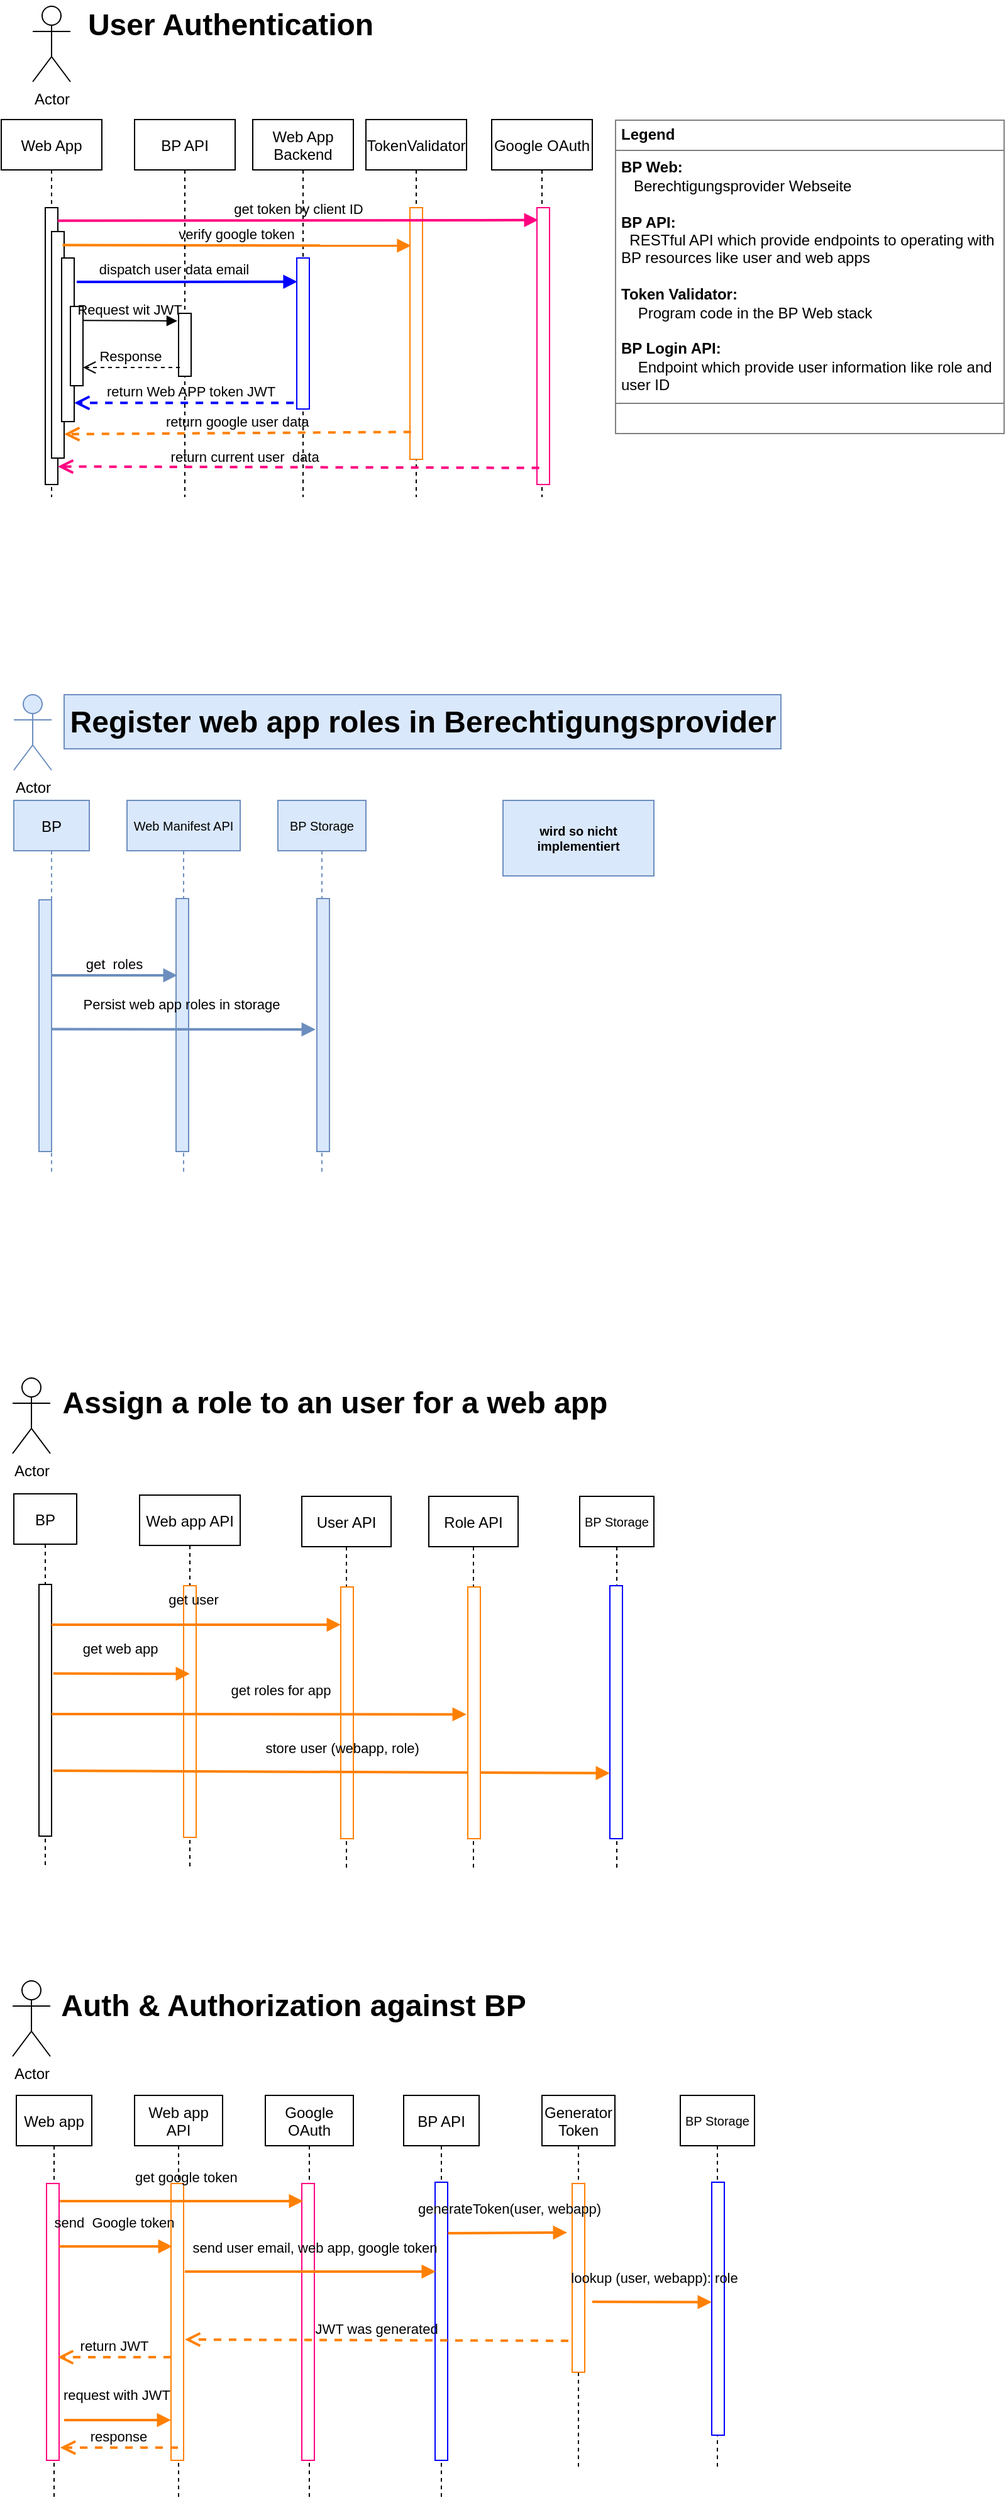 <mxfile version="20.8.15" type="github">
  <diagram id="kgpKYQtTHZ0yAKxKKP6v" name="Page-1">
    <mxGraphModel dx="845" dy="463" grid="1" gridSize="10" guides="1" tooltips="1" connect="1" arrows="1" fold="1" page="1" pageScale="1" pageWidth="850" pageHeight="1100" math="0" shadow="0">
      <root>
        <mxCell id="0" />
        <mxCell id="1" parent="0" />
        <mxCell id="bUyerrPxswksTXFSrLV1-1" value="Web App&#xa;Backend" style="shape=umlLifeline;perimeter=lifelinePerimeter;container=1;collapsible=0;recursiveResize=0;rounded=0;shadow=0;strokeWidth=1;labelBackgroundColor=none;" parent="1" vertex="1">
          <mxGeometry x="230" y="120" width="80" height="300" as="geometry" />
        </mxCell>
        <mxCell id="bUyerrPxswksTXFSrLV1-2" value="" style="points=[];perimeter=orthogonalPerimeter;rounded=0;shadow=0;strokeWidth=1;labelBackgroundColor=none;strokeColor=#0000FF;" parent="bUyerrPxswksTXFSrLV1-1" vertex="1">
          <mxGeometry x="35" y="110" width="10" height="120" as="geometry" />
        </mxCell>
        <mxCell id="bUyerrPxswksTXFSrLV1-5" value="Web App" style="shape=umlLifeline;perimeter=lifelinePerimeter;container=1;collapsible=0;recursiveResize=0;rounded=0;shadow=0;strokeWidth=1;labelBackgroundColor=none;" parent="1" vertex="1">
          <mxGeometry x="30" y="120" width="80" height="300" as="geometry" />
        </mxCell>
        <mxCell id="bUyerrPxswksTXFSrLV1-6" value="" style="points=[];perimeter=orthogonalPerimeter;rounded=0;shadow=0;strokeWidth=1;labelBackgroundColor=none;" parent="bUyerrPxswksTXFSrLV1-5" vertex="1">
          <mxGeometry x="35" y="70" width="10" height="220" as="geometry" />
        </mxCell>
        <mxCell id="bUyerrPxswksTXFSrLV1-8" value="" style="points=[];perimeter=orthogonalPerimeter;rounded=0;shadow=0;strokeWidth=1;labelBackgroundColor=none;" parent="bUyerrPxswksTXFSrLV1-5" vertex="1">
          <mxGeometry x="40" y="89" width="10" height="180" as="geometry" />
        </mxCell>
        <mxCell id="bUyerrPxswksTXFSrLV1-29" value="" style="points=[];perimeter=orthogonalPerimeter;rounded=0;shadow=0;strokeWidth=1;labelBackgroundColor=none;" parent="bUyerrPxswksTXFSrLV1-5" vertex="1">
          <mxGeometry x="48" y="110" width="10" height="130" as="geometry" />
        </mxCell>
        <mxCell id="bUyerrPxswksTXFSrLV1-43" value="" style="points=[];perimeter=orthogonalPerimeter;rounded=0;shadow=0;strokeWidth=1;labelBackgroundColor=none;" parent="bUyerrPxswksTXFSrLV1-5" vertex="1">
          <mxGeometry x="55" y="148.5" width="10" height="63" as="geometry" />
        </mxCell>
        <mxCell id="bUyerrPxswksTXFSrLV1-9" value="Google OAuth" style="shape=umlLifeline;perimeter=lifelinePerimeter;container=1;collapsible=0;recursiveResize=0;rounded=0;shadow=0;strokeWidth=1;labelBackgroundColor=none;" parent="1" vertex="1">
          <mxGeometry x="420" y="120" width="80" height="300" as="geometry" />
        </mxCell>
        <mxCell id="bUyerrPxswksTXFSrLV1-10" value="" style="points=[];perimeter=orthogonalPerimeter;rounded=0;shadow=0;strokeWidth=1;labelBackgroundColor=none;strokeColor=#FF0080;" parent="bUyerrPxswksTXFSrLV1-9" vertex="1">
          <mxGeometry x="36" y="70" width="10" height="220" as="geometry" />
        </mxCell>
        <mxCell id="bUyerrPxswksTXFSrLV1-15" value="Actor" style="shape=umlActor;verticalLabelPosition=bottom;verticalAlign=top;html=1;outlineConnect=0;labelBackgroundColor=none;rounded=0;" parent="1" vertex="1">
          <mxGeometry x="55" y="30" width="30" height="60" as="geometry" />
        </mxCell>
        <mxCell id="bUyerrPxswksTXFSrLV1-20" value="TokenValidator" style="shape=umlLifeline;perimeter=lifelinePerimeter;container=1;collapsible=0;recursiveResize=0;rounded=0;shadow=0;strokeWidth=1;labelBackgroundColor=none;" parent="1" vertex="1">
          <mxGeometry x="320" y="120" width="80" height="300" as="geometry" />
        </mxCell>
        <mxCell id="bUyerrPxswksTXFSrLV1-22" value="" style="points=[];perimeter=orthogonalPerimeter;rounded=0;shadow=0;strokeWidth=1;labelBackgroundColor=none;strokeColor=#FF8000;" parent="bUyerrPxswksTXFSrLV1-20" vertex="1">
          <mxGeometry x="35" y="70" width="10" height="200" as="geometry" />
        </mxCell>
        <mxCell id="bUyerrPxswksTXFSrLV1-28" value="return google user data" style="verticalAlign=bottom;endArrow=open;dashed=1;endSize=8;shadow=0;strokeWidth=2;labelBackgroundColor=none;fontColor=default;rounded=0;anchorPointDirection=1;snapToPoint=1;strokeColor=#FF8000;exitX=0.09;exitY=0.891;exitDx=0;exitDy=0;exitPerimeter=0;" parent="1" source="bUyerrPxswksTXFSrLV1-22" edge="1">
          <mxGeometry relative="1" as="geometry">
            <mxPoint x="80" y="370" as="targetPoint" />
            <mxPoint x="350" y="370" as="sourcePoint" />
          </mxGeometry>
        </mxCell>
        <mxCell id="bUyerrPxswksTXFSrLV1-30" value="return Web APP token JWT" style="verticalAlign=bottom;endArrow=open;dashed=1;endSize=8;shadow=0;strokeWidth=2;labelBackgroundColor=none;fontColor=default;rounded=0;strokeColor=#0000FF;exitX=-0.243;exitY=0.891;exitDx=0;exitDy=0;exitPerimeter=0;" parent="1" edge="1">
          <mxGeometry x="-0.064" relative="1" as="geometry">
            <mxPoint x="88" y="345.1" as="targetPoint" />
            <mxPoint x="262.57" y="345.1" as="sourcePoint" />
            <mxPoint as="offset" />
          </mxGeometry>
        </mxCell>
        <mxCell id="bUyerrPxswksTXFSrLV1-33" value="verify google token" style="verticalAlign=bottom;endArrow=block;shadow=0;strokeWidth=2;labelBackgroundColor=none;fontColor=default;rounded=0;entryX=0.09;entryY=0.131;entryDx=0;entryDy=0;entryPerimeter=0;exitX=1.076;exitY=0.083;exitDx=0;exitDy=0;exitPerimeter=0;strokeColor=#FF8000;" parent="1" edge="1">
          <mxGeometry relative="1" as="geometry">
            <mxPoint x="78.76" y="219.77" as="sourcePoint" />
            <mxPoint x="355.9" y="220.2" as="targetPoint" />
          </mxGeometry>
        </mxCell>
        <mxCell id="bUyerrPxswksTXFSrLV1-35" value="BP API" style="shape=umlLifeline;perimeter=lifelinePerimeter;container=1;collapsible=0;recursiveResize=0;rounded=0;shadow=0;strokeWidth=1;labelBackgroundColor=none;" parent="1" vertex="1">
          <mxGeometry x="136" y="120" width="80" height="300" as="geometry" />
        </mxCell>
        <mxCell id="bUyerrPxswksTXFSrLV1-37" value="" style="points=[];perimeter=orthogonalPerimeter;rounded=0;shadow=0;strokeWidth=1;labelBackgroundColor=none;" parent="bUyerrPxswksTXFSrLV1-35" vertex="1">
          <mxGeometry x="35" y="154" width="10" height="50" as="geometry" />
        </mxCell>
        <mxCell id="bUyerrPxswksTXFSrLV1-40" value="return current user  data" style="verticalAlign=bottom;endArrow=open;dashed=1;endSize=8;shadow=0;strokeWidth=2;labelBackgroundColor=none;fontColor=default;rounded=0;entryX=1;entryY=0.935;entryDx=0;entryDy=0;entryPerimeter=0;strokeColor=#FF0080;exitX=0.181;exitY=0.94;exitDx=0;exitDy=0;exitPerimeter=0;" parent="1" source="bUyerrPxswksTXFSrLV1-10" target="bUyerrPxswksTXFSrLV1-6" edge="1">
          <mxGeometry x="0.223" y="1" relative="1" as="geometry">
            <mxPoint x="141" y="377" as="targetPoint" />
            <mxPoint x="450" y="396" as="sourcePoint" />
            <mxPoint as="offset" />
          </mxGeometry>
        </mxCell>
        <object label="&lt;div&gt;get token by client ID&lt;/div&gt;" authenticate="" id="bUyerrPxswksTXFSrLV1-13">
          <mxCell style="verticalAlign=bottom;endArrow=block;shadow=0;strokeWidth=2;html=1;exitX=1;exitY=0.047;exitDx=0;exitDy=0;exitPerimeter=0;labelBackgroundColor=none;fontColor=default;rounded=0;entryX=0.1;entryY=0.045;entryDx=0;entryDy=0;entryPerimeter=0;strokeColor=#FF0080;" parent="1" source="bUyerrPxswksTXFSrLV1-6" target="bUyerrPxswksTXFSrLV1-10" edge="1">
            <mxGeometry relative="1" as="geometry">
              <mxPoint x="355" y="200" as="sourcePoint" />
              <mxPoint x="450" y="200" as="targetPoint" />
              <mxPoint as="offset" />
            </mxGeometry>
          </mxCell>
        </object>
        <mxCell id="bUyerrPxswksTXFSrLV1-19" value="dispatch user data email" style="verticalAlign=bottom;endArrow=block;shadow=0;strokeWidth=2;labelBackgroundColor=none;fontColor=default;rounded=0;strokeColor=#0000FF;entryX=0.043;entryY=0.144;entryDx=0;entryDy=0;entryPerimeter=0;" parent="1" edge="1">
          <mxGeometry x="-0.116" y="1" relative="1" as="geometry">
            <mxPoint x="90" y="249" as="sourcePoint" />
            <mxPoint x="265.43" y="248.84" as="targetPoint" />
            <mxPoint as="offset" />
          </mxGeometry>
        </mxCell>
        <mxCell id="bUyerrPxswksTXFSrLV1-46" value="Request wit JWT" style="verticalAlign=bottom;endArrow=block;shadow=0;strokeWidth=1;labelBackgroundColor=none;fontColor=default;rounded=0;exitX=0.981;exitY=0.176;exitDx=0;exitDy=0;exitPerimeter=0;strokeColor=#000000;" parent="1" edge="1" source="bUyerrPxswksTXFSrLV1-43">
          <mxGeometry relative="1" as="geometry">
            <mxPoint x="112" y="280.026" as="sourcePoint" />
            <mxPoint x="170" y="280" as="targetPoint" />
          </mxGeometry>
        </mxCell>
        <mxCell id="bUyerrPxswksTXFSrLV1-48" value="Response" style="verticalAlign=bottom;endArrow=open;dashed=1;endSize=8;exitX=0.1;exitY=0.86;shadow=0;strokeWidth=1;labelBackgroundColor=none;fontColor=default;rounded=0;anchorPointDirection=1;snapToPoint=1;exitDx=0;exitDy=0;exitPerimeter=0;strokeColor=#000000;" parent="1" source="bUyerrPxswksTXFSrLV1-37" edge="1" target="bUyerrPxswksTXFSrLV1-43">
          <mxGeometry x="0.01" relative="1" as="geometry">
            <mxPoint x="110" y="300" as="targetPoint" />
            <mxPoint x="120" y="300" as="sourcePoint" />
            <mxPoint as="offset" />
          </mxGeometry>
        </mxCell>
        <mxCell id="bUyerrPxswksTXFSrLV1-49" value="&lt;div&gt;User Authentication &lt;/div&gt;" style="text;strokeColor=none;fillColor=none;html=1;fontSize=24;fontStyle=1;verticalAlign=middle;align=center;" parent="1" vertex="1">
          <mxGeometry x="187" y="25" width="50" height="40" as="geometry" />
        </mxCell>
        <mxCell id="bUyerrPxswksTXFSrLV1-51" value="&lt;table style=&quot;width:100%;height:100%;border-collapse:collapse;&quot; width=&quot;100%&quot; height=&quot;100%&quot; cellpadding=&quot;4&quot; border=&quot;1&quot;&gt;&lt;tbody&gt;&lt;tr&gt;&lt;th&gt;&lt;b&gt;Legend&lt;/b&gt;&lt;/th&gt;&lt;/tr&gt;&lt;tr&gt;&lt;td&gt;&lt;b&gt;BP Web: &lt;/b&gt;&lt;br&gt;&amp;nbsp;&amp;nbsp; Berechtigungsprovider Webseite&lt;br&gt;&lt;br&gt;&lt;b&gt;BP API: &lt;/b&gt;&lt;br&gt;&amp;nbsp; RESTful API which provide endpoints to operating with BP resources like user and web apps &lt;br&gt;&lt;br&gt;&lt;b&gt;Token Validator:&lt;/b&gt;&lt;br&gt;&amp;nbsp;&amp;nbsp;&amp;nbsp; Program code in the BP Web stack&lt;br&gt;&lt;br&gt;&lt;b&gt;BP Login API: &lt;/b&gt;&lt;br&gt;&amp;nbsp;&amp;nbsp;&amp;nbsp; Endpoint which provide user information like role and&amp;nbsp; user ID &lt;br&gt;&lt;/td&gt;&lt;/tr&gt;&lt;tr&gt;&lt;td&gt;&lt;br&gt;&lt;/td&gt;&lt;/tr&gt;&lt;/tbody&gt;&lt;/table&gt;" style="text;html=1;whiteSpace=wrap;strokeColor=none;fillColor=none;overflow=fill;align=left;" parent="1" vertex="1">
          <mxGeometry x="518" y="120" width="310" height="250" as="geometry" />
        </mxCell>
        <mxCell id="7qIYYIkFtQ4Tq7SQcxO7-3" value="BP" style="shape=umlLifeline;perimeter=lifelinePerimeter;container=1;collapsible=0;recursiveResize=0;rounded=0;shadow=0;strokeWidth=1;labelBackgroundColor=none;fillColor=#dae8fc;strokeColor=#6c8ebf;" vertex="1" parent="1">
          <mxGeometry x="40" y="661" width="60" height="296" as="geometry" />
        </mxCell>
        <mxCell id="7qIYYIkFtQ4Tq7SQcxO7-4" value="" style="points=[];perimeter=orthogonalPerimeter;rounded=0;shadow=0;strokeWidth=1;labelBackgroundColor=none;fillColor=#dae8fc;strokeColor=#6c8ebf;" vertex="1" parent="7qIYYIkFtQ4Tq7SQcxO7-3">
          <mxGeometry x="20" y="79" width="10" height="200" as="geometry" />
        </mxCell>
        <mxCell id="7qIYYIkFtQ4Tq7SQcxO7-9" value="Actor" style="shape=umlActor;verticalLabelPosition=bottom;verticalAlign=top;html=1;outlineConnect=0;labelBackgroundColor=none;rounded=0;fillColor=#dae8fc;strokeColor=#6c8ebf;" vertex="1" parent="1">
          <mxGeometry x="40" y="577" width="30" height="60" as="geometry" />
        </mxCell>
        <mxCell id="7qIYYIkFtQ4Tq7SQcxO7-23" value="Register web app roles in Berechtigungsprovider" style="text;strokeColor=#6c8ebf;fillColor=#dae8fc;html=1;fontSize=24;fontStyle=1;verticalAlign=middle;align=center;" vertex="1" parent="1">
          <mxGeometry x="80" y="577" width="570" height="43" as="geometry" />
        </mxCell>
        <mxCell id="7qIYYIkFtQ4Tq7SQcxO7-29" value="Web Manifest API" style="shape=umlLifeline;perimeter=lifelinePerimeter;container=1;collapsible=0;recursiveResize=0;rounded=0;shadow=0;strokeWidth=1;labelBackgroundColor=none;fontSize=10;spacing=1;verticalAlign=middle;fillColor=#dae8fc;strokeColor=#6c8ebf;" vertex="1" parent="1">
          <mxGeometry x="130" y="661" width="90" height="297" as="geometry" />
        </mxCell>
        <mxCell id="7qIYYIkFtQ4Tq7SQcxO7-30" value="" style="points=[];perimeter=orthogonalPerimeter;rounded=0;shadow=0;strokeWidth=1;labelBackgroundColor=none;strokeColor=#6c8ebf;fillColor=#dae8fc;" vertex="1" parent="7qIYYIkFtQ4Tq7SQcxO7-29">
          <mxGeometry x="39" y="78" width="10" height="201" as="geometry" />
        </mxCell>
        <mxCell id="7qIYYIkFtQ4Tq7SQcxO7-32" value="get  roles" style="verticalAlign=bottom;endArrow=block;shadow=0;strokeWidth=2;labelBackgroundColor=none;fontColor=default;rounded=0;strokeColor=#6c8ebf;fillColor=#dae8fc;" edge="1" parent="1">
          <mxGeometry relative="1" as="geometry">
            <mxPoint x="70" y="800" as="sourcePoint" />
            <mxPoint x="170" y="800" as="targetPoint" />
          </mxGeometry>
        </mxCell>
        <mxCell id="7qIYYIkFtQ4Tq7SQcxO7-33" value="BP Storage" style="shape=umlLifeline;perimeter=lifelinePerimeter;container=1;collapsible=0;recursiveResize=0;rounded=0;shadow=0;strokeWidth=1;labelBackgroundColor=none;fontSize=10;spacing=1;verticalAlign=middle;fillColor=#dae8fc;strokeColor=#6c8ebf;" vertex="1" parent="1">
          <mxGeometry x="250" y="661" width="70" height="296" as="geometry" />
        </mxCell>
        <mxCell id="7qIYYIkFtQ4Tq7SQcxO7-34" value="" style="points=[];perimeter=orthogonalPerimeter;rounded=0;shadow=0;strokeWidth=1;labelBackgroundColor=none;strokeColor=#6c8ebf;fillColor=#dae8fc;" vertex="1" parent="7qIYYIkFtQ4Tq7SQcxO7-33">
          <mxGeometry x="31" y="78" width="10" height="201" as="geometry" />
        </mxCell>
        <mxCell id="7qIYYIkFtQ4Tq7SQcxO7-35" value="Persist web app roles in storage" style="verticalAlign=bottom;endArrow=block;shadow=0;strokeWidth=2;labelBackgroundColor=none;fontColor=default;rounded=0;strokeColor=#6c8ebf;exitX=1;exitY=0.514;exitDx=0;exitDy=0;exitPerimeter=0;fillColor=#dae8fc;" edge="1" parent="1" source="7qIYYIkFtQ4Tq7SQcxO7-4">
          <mxGeometry x="-0.016" y="11" relative="1" as="geometry">
            <mxPoint x="80" y="842" as="sourcePoint" />
            <mxPoint x="280" y="843" as="targetPoint" />
            <mxPoint as="offset" />
          </mxGeometry>
        </mxCell>
        <mxCell id="7qIYYIkFtQ4Tq7SQcxO7-40" value="BP" style="shape=umlLifeline;perimeter=lifelinePerimeter;container=1;collapsible=0;recursiveResize=0;rounded=0;shadow=0;strokeWidth=1;labelBackgroundColor=none;" vertex="1" parent="1">
          <mxGeometry x="40" y="1212" width="50" height="297" as="geometry" />
        </mxCell>
        <mxCell id="7qIYYIkFtQ4Tq7SQcxO7-41" value="" style="points=[];perimeter=orthogonalPerimeter;rounded=0;shadow=0;strokeWidth=1;labelBackgroundColor=none;" vertex="1" parent="7qIYYIkFtQ4Tq7SQcxO7-40">
          <mxGeometry x="20" y="72" width="10" height="200" as="geometry" />
        </mxCell>
        <mxCell id="7qIYYIkFtQ4Tq7SQcxO7-42" value="Actor" style="shape=umlActor;verticalLabelPosition=bottom;verticalAlign=top;html=1;outlineConnect=0;labelBackgroundColor=none;rounded=0;" vertex="1" parent="1">
          <mxGeometry x="39" y="1120" width="30" height="60" as="geometry" />
        </mxCell>
        <mxCell id="7qIYYIkFtQ4Tq7SQcxO7-43" value="Web app API" style="shape=umlLifeline;perimeter=lifelinePerimeter;container=1;collapsible=0;recursiveResize=0;rounded=0;shadow=0;strokeWidth=1;labelBackgroundColor=none;" vertex="1" parent="1">
          <mxGeometry x="140" y="1213" width="80" height="295" as="geometry" />
        </mxCell>
        <mxCell id="7qIYYIkFtQ4Tq7SQcxO7-44" value="" style="points=[];perimeter=orthogonalPerimeter;rounded=0;shadow=0;strokeWidth=1;labelBackgroundColor=none;strokeColor=#FF8000;" vertex="1" parent="7qIYYIkFtQ4Tq7SQcxO7-43">
          <mxGeometry x="35" y="72" width="10" height="200" as="geometry" />
        </mxCell>
        <mxCell id="7qIYYIkFtQ4Tq7SQcxO7-52" value="User API" style="shape=umlLifeline;perimeter=lifelinePerimeter;container=1;collapsible=0;recursiveResize=0;rounded=0;shadow=0;strokeWidth=1;labelBackgroundColor=none;" vertex="1" parent="1">
          <mxGeometry x="269" y="1214" width="71" height="295" as="geometry" />
        </mxCell>
        <mxCell id="7qIYYIkFtQ4Tq7SQcxO7-53" value="" style="points=[];perimeter=orthogonalPerimeter;rounded=0;shadow=0;strokeWidth=1;labelBackgroundColor=none;strokeColor=#FF8000;" vertex="1" parent="7qIYYIkFtQ4Tq7SQcxO7-52">
          <mxGeometry x="31" y="72" width="10" height="200" as="geometry" />
        </mxCell>
        <mxCell id="7qIYYIkFtQ4Tq7SQcxO7-55" value="get user" style="verticalAlign=bottom;endArrow=block;shadow=0;strokeWidth=2;labelBackgroundColor=none;fontColor=default;rounded=0;strokeColor=#FF8000;" edge="1" parent="1">
          <mxGeometry x="-0.016" y="11" relative="1" as="geometry">
            <mxPoint x="70" y="1316" as="sourcePoint" />
            <mxPoint x="300" y="1316" as="targetPoint" />
            <mxPoint as="offset" />
          </mxGeometry>
        </mxCell>
        <mxCell id="7qIYYIkFtQ4Tq7SQcxO7-56" value="get web app" style="verticalAlign=bottom;endArrow=block;shadow=0;strokeWidth=2;labelBackgroundColor=none;fontColor=default;rounded=0;strokeColor=#FF8000;exitX=1.129;exitY=0.354;exitDx=0;exitDy=0;exitPerimeter=0;" edge="1" parent="1" source="7qIYYIkFtQ4Tq7SQcxO7-41">
          <mxGeometry x="-0.016" y="11" relative="1" as="geometry">
            <mxPoint x="80" y="1356" as="sourcePoint" />
            <mxPoint x="180" y="1355" as="targetPoint" />
            <mxPoint as="offset" />
          </mxGeometry>
        </mxCell>
        <mxCell id="7qIYYIkFtQ4Tq7SQcxO7-57" value="BP Storage" style="shape=umlLifeline;perimeter=lifelinePerimeter;container=1;collapsible=0;recursiveResize=0;rounded=0;shadow=0;strokeWidth=1;labelBackgroundColor=none;fontSize=10;spacing=1;verticalAlign=middle;" vertex="1" parent="1">
          <mxGeometry x="490" y="1214" width="59" height="296" as="geometry" />
        </mxCell>
        <mxCell id="7qIYYIkFtQ4Tq7SQcxO7-58" value="" style="points=[];perimeter=orthogonalPerimeter;rounded=0;shadow=0;strokeWidth=1;labelBackgroundColor=none;strokeColor=#0000FF;" vertex="1" parent="7qIYYIkFtQ4Tq7SQcxO7-57">
          <mxGeometry x="24" y="71" width="10" height="201" as="geometry" />
        </mxCell>
        <mxCell id="7qIYYIkFtQ4Tq7SQcxO7-60" value="store user (webapp, role)" style="verticalAlign=bottom;endArrow=block;shadow=0;strokeWidth=2;labelBackgroundColor=none;fontColor=default;rounded=0;strokeColor=#FF8000;exitX=1.129;exitY=0.76;exitDx=0;exitDy=0;exitPerimeter=0;entryX=0;entryY=0.761;entryDx=0;entryDy=0;entryPerimeter=0;" edge="1" parent="1">
          <mxGeometry x="0.038" y="10" relative="1" as="geometry">
            <mxPoint x="71.29" y="1432" as="sourcePoint" />
            <mxPoint x="514" y="1433.961" as="targetPoint" />
            <mxPoint as="offset" />
          </mxGeometry>
        </mxCell>
        <mxCell id="7qIYYIkFtQ4Tq7SQcxO7-61" value="Assign a role to an user for a web app" style="text;strokeColor=none;fillColor=none;html=1;fontSize=24;fontStyle=1;verticalAlign=middle;align=center;" vertex="1" parent="1">
          <mxGeometry x="145" y="1120" width="300" height="40" as="geometry" />
        </mxCell>
        <mxCell id="7qIYYIkFtQ4Tq7SQcxO7-62" value="BP API" style="shape=umlLifeline;perimeter=lifelinePerimeter;container=1;collapsible=0;recursiveResize=0;rounded=0;shadow=0;strokeWidth=1;labelBackgroundColor=none;" vertex="1" parent="1">
          <mxGeometry x="350" y="1690" width="60" height="320" as="geometry" />
        </mxCell>
        <mxCell id="7qIYYIkFtQ4Tq7SQcxO7-83" value="" style="points=[];perimeter=orthogonalPerimeter;rounded=0;shadow=0;strokeWidth=1;labelBackgroundColor=none;strokeColor=#0000FF;" vertex="1" parent="7qIYYIkFtQ4Tq7SQcxO7-62">
          <mxGeometry x="25" y="69" width="10" height="221" as="geometry" />
        </mxCell>
        <mxCell id="7qIYYIkFtQ4Tq7SQcxO7-65" value="Web app&#xa;API" style="shape=umlLifeline;perimeter=lifelinePerimeter;container=1;collapsible=0;recursiveResize=0;rounded=0;shadow=0;strokeWidth=1;labelBackgroundColor=none;" vertex="1" parent="1">
          <mxGeometry x="136" y="1690" width="70" height="320" as="geometry" />
        </mxCell>
        <mxCell id="7qIYYIkFtQ4Tq7SQcxO7-66" value="" style="points=[];perimeter=orthogonalPerimeter;rounded=0;shadow=0;strokeWidth=1;labelBackgroundColor=none;strokeColor=#FF8000;" vertex="1" parent="7qIYYIkFtQ4Tq7SQcxO7-65">
          <mxGeometry x="29" y="70" width="10" height="220" as="geometry" />
        </mxCell>
        <mxCell id="7qIYYIkFtQ4Tq7SQcxO7-67" value="Generator&#xa;Token" style="shape=umlLifeline;perimeter=lifelinePerimeter;container=1;collapsible=0;recursiveResize=0;rounded=0;shadow=0;strokeWidth=1;labelBackgroundColor=none;" vertex="1" parent="1">
          <mxGeometry x="460" y="1690" width="58" height="297" as="geometry" />
        </mxCell>
        <mxCell id="7qIYYIkFtQ4Tq7SQcxO7-68" value="" style="points=[];perimeter=orthogonalPerimeter;rounded=0;shadow=0;strokeWidth=1;labelBackgroundColor=none;strokeColor=#FF8000;" vertex="1" parent="7qIYYIkFtQ4Tq7SQcxO7-67">
          <mxGeometry x="24" y="70" width="10" height="150" as="geometry" />
        </mxCell>
        <mxCell id="7qIYYIkFtQ4Tq7SQcxO7-75" value="Auth &amp;amp; Authorization against BP" style="text;strokeColor=none;fillColor=none;html=1;fontSize=24;fontStyle=1;verticalAlign=middle;align=center;" vertex="1" parent="1">
          <mxGeometry x="112" y="1599" width="300" height="40" as="geometry" />
        </mxCell>
        <mxCell id="7qIYYIkFtQ4Tq7SQcxO7-76" value="Google&#xa;OAuth" style="shape=umlLifeline;perimeter=lifelinePerimeter;container=1;collapsible=0;recursiveResize=0;rounded=0;shadow=0;strokeWidth=1;labelBackgroundColor=none;" vertex="1" parent="1">
          <mxGeometry x="240" y="1690" width="70" height="320" as="geometry" />
        </mxCell>
        <mxCell id="7qIYYIkFtQ4Tq7SQcxO7-77" value="" style="points=[];perimeter=orthogonalPerimeter;rounded=0;shadow=0;strokeWidth=1;labelBackgroundColor=none;strokeColor=#FF0080;" vertex="1" parent="7qIYYIkFtQ4Tq7SQcxO7-76">
          <mxGeometry x="29" y="70" width="10" height="220" as="geometry" />
        </mxCell>
        <mxCell id="7qIYYIkFtQ4Tq7SQcxO7-78" value="Web app" style="shape=umlLifeline;perimeter=lifelinePerimeter;container=1;collapsible=0;recursiveResize=0;rounded=0;shadow=0;strokeWidth=1;labelBackgroundColor=none;" vertex="1" parent="1">
          <mxGeometry x="42" y="1690" width="60" height="320" as="geometry" />
        </mxCell>
        <mxCell id="7qIYYIkFtQ4Tq7SQcxO7-79" value="" style="points=[];perimeter=orthogonalPerimeter;rounded=0;shadow=0;strokeWidth=1;labelBackgroundColor=none;strokeColor=#FF0080;" vertex="1" parent="7qIYYIkFtQ4Tq7SQcxO7-78">
          <mxGeometry x="24" y="70" width="10" height="220" as="geometry" />
        </mxCell>
        <mxCell id="7qIYYIkFtQ4Tq7SQcxO7-80" value="get google token" style="verticalAlign=bottom;endArrow=block;shadow=0;strokeWidth=2;labelBackgroundColor=none;fontColor=default;rounded=0;strokeColor=#FF8000;" edge="1" parent="1">
          <mxGeometry x="0.038" y="10" relative="1" as="geometry">
            <mxPoint x="76.667" y="1774.0" as="sourcePoint" />
            <mxPoint x="270" y="1774" as="targetPoint" />
            <mxPoint as="offset" />
          </mxGeometry>
        </mxCell>
        <mxCell id="7qIYYIkFtQ4Tq7SQcxO7-81" value="send  Google token" style="verticalAlign=bottom;endArrow=block;shadow=0;strokeWidth=2;labelBackgroundColor=none;fontColor=default;rounded=0;strokeColor=#FF8000;" edge="1" parent="1">
          <mxGeometry x="-0.022" y="10" relative="1" as="geometry">
            <mxPoint x="76" y="1810" as="sourcePoint" />
            <mxPoint x="166" y="1810" as="targetPoint" />
            <mxPoint as="offset" />
          </mxGeometry>
        </mxCell>
        <mxCell id="7qIYYIkFtQ4Tq7SQcxO7-84" value="generateToken(user, webapp)" style="verticalAlign=bottom;endArrow=block;shadow=0;strokeWidth=2;labelBackgroundColor=none;fontColor=default;rounded=0;strokeColor=#FF8000;exitX=1.029;exitY=0.183;exitDx=0;exitDy=0;exitPerimeter=0;" edge="1" parent="1" source="7qIYYIkFtQ4Tq7SQcxO7-83">
          <mxGeometry x="0.038" y="10" relative="1" as="geometry">
            <mxPoint x="352" y="1800" as="sourcePoint" />
            <mxPoint x="480" y="1799" as="targetPoint" />
            <mxPoint as="offset" />
          </mxGeometry>
        </mxCell>
        <mxCell id="7qIYYIkFtQ4Tq7SQcxO7-85" value="JWT was generated" style="verticalAlign=bottom;endArrow=open;dashed=1;endSize=8;shadow=0;strokeWidth=2;labelBackgroundColor=none;fontColor=default;rounded=0;anchorPointDirection=1;snapToPoint=1;strokeColor=#FF8000;" edge="1" parent="1">
          <mxGeometry relative="1" as="geometry">
            <mxPoint x="176" y="1884" as="targetPoint" />
            <mxPoint x="481" y="1885" as="sourcePoint" />
          </mxGeometry>
        </mxCell>
        <mxCell id="7qIYYIkFtQ4Tq7SQcxO7-86" value="request with JWT" style="verticalAlign=bottom;endArrow=block;shadow=0;strokeWidth=2;labelBackgroundColor=none;fontColor=default;rounded=0;strokeColor=#FF8000;" edge="1" parent="1">
          <mxGeometry x="-0.016" y="11" relative="1" as="geometry">
            <mxPoint x="80" y="1948" as="sourcePoint" />
            <mxPoint x="165" y="1948" as="targetPoint" />
            <mxPoint as="offset" />
          </mxGeometry>
        </mxCell>
        <mxCell id="7qIYYIkFtQ4Tq7SQcxO7-87" value="response" style="verticalAlign=bottom;endArrow=open;dashed=1;endSize=8;shadow=0;strokeWidth=2;labelBackgroundColor=none;fontColor=default;rounded=0;anchorPointDirection=1;snapToPoint=1;strokeColor=#FF8000;entryX=1.084;entryY=0.954;entryDx=0;entryDy=0;entryPerimeter=0;" edge="1" parent="1" source="7qIYYIkFtQ4Tq7SQcxO7-65" target="7qIYYIkFtQ4Tq7SQcxO7-79">
          <mxGeometry relative="1" as="geometry">
            <mxPoint x="82" y="1970" as="targetPoint" />
            <mxPoint x="152" y="1970" as="sourcePoint" />
          </mxGeometry>
        </mxCell>
        <mxCell id="7qIYYIkFtQ4Tq7SQcxO7-88" value="BP Storage" style="shape=umlLifeline;perimeter=lifelinePerimeter;container=1;collapsible=0;recursiveResize=0;rounded=0;shadow=0;strokeWidth=1;labelBackgroundColor=none;fontSize=10;spacing=1;verticalAlign=middle;" vertex="1" parent="1">
          <mxGeometry x="570" y="1690" width="59" height="298" as="geometry" />
        </mxCell>
        <mxCell id="7qIYYIkFtQ4Tq7SQcxO7-89" value="" style="points=[];perimeter=orthogonalPerimeter;rounded=0;shadow=0;strokeWidth=1;labelBackgroundColor=none;strokeColor=#0000FF;" vertex="1" parent="7qIYYIkFtQ4Tq7SQcxO7-88">
          <mxGeometry x="25" y="69" width="10" height="201" as="geometry" />
        </mxCell>
        <mxCell id="7qIYYIkFtQ4Tq7SQcxO7-90" value="lookup (user, webapp): role" style="verticalAlign=bottom;endArrow=block;shadow=0;strokeWidth=2;labelBackgroundColor=none;fontColor=default;rounded=0;strokeColor=#FF8000;entryX=0;entryY=0.474;entryDx=0;entryDy=0;entryPerimeter=0;" edge="1" parent="1" target="7qIYYIkFtQ4Tq7SQcxO7-89">
          <mxGeometry x="0.038" y="10" relative="1" as="geometry">
            <mxPoint x="500" y="1854" as="sourcePoint" />
            <mxPoint x="542" y="1851" as="targetPoint" />
            <mxPoint as="offset" />
          </mxGeometry>
        </mxCell>
        <mxCell id="7qIYYIkFtQ4Tq7SQcxO7-95" value="send user email, web app, google token" style="verticalAlign=bottom;endArrow=block;shadow=0;strokeWidth=2;labelBackgroundColor=none;fontColor=default;rounded=0;strokeColor=#FF8000;" edge="1" parent="1">
          <mxGeometry x="0.038" y="10" relative="1" as="geometry">
            <mxPoint x="176" y="1830" as="sourcePoint" />
            <mxPoint x="375.5" y="1830.0" as="targetPoint" />
            <mxPoint as="offset" />
          </mxGeometry>
        </mxCell>
        <mxCell id="7qIYYIkFtQ4Tq7SQcxO7-96" value="return JWT" style="verticalAlign=bottom;endArrow=open;dashed=1;endSize=8;shadow=0;strokeWidth=2;labelBackgroundColor=none;fontColor=default;rounded=0;anchorPointDirection=1;snapToPoint=1;strokeColor=#FF8000;" edge="1" parent="1">
          <mxGeometry x="0.001" relative="1" as="geometry">
            <mxPoint x="75" y="1898" as="targetPoint" />
            <mxPoint x="165" y="1898" as="sourcePoint" />
            <mxPoint as="offset" />
          </mxGeometry>
        </mxCell>
        <mxCell id="7qIYYIkFtQ4Tq7SQcxO7-97" value="Actor" style="shape=umlActor;verticalLabelPosition=bottom;verticalAlign=top;html=1;outlineConnect=0;labelBackgroundColor=none;rounded=0;" vertex="1" parent="1">
          <mxGeometry x="39" y="1599" width="30" height="60" as="geometry" />
        </mxCell>
        <mxCell id="7qIYYIkFtQ4Tq7SQcxO7-98" value="&lt;b&gt;wird so nicht implementiert&lt;/b&gt;" style="rounded=0;whiteSpace=wrap;html=1;fontSize=10;fillColor=#dae8fc;strokeColor=#6c8ebf;" vertex="1" parent="1">
          <mxGeometry x="429" y="661" width="120" height="60" as="geometry" />
        </mxCell>
        <mxCell id="7qIYYIkFtQ4Tq7SQcxO7-99" value="Role API" style="shape=umlLifeline;perimeter=lifelinePerimeter;container=1;collapsible=0;recursiveResize=0;rounded=0;shadow=0;strokeWidth=1;labelBackgroundColor=none;" vertex="1" parent="1">
          <mxGeometry x="370" y="1214" width="71" height="295" as="geometry" />
        </mxCell>
        <mxCell id="7qIYYIkFtQ4Tq7SQcxO7-100" value="" style="points=[];perimeter=orthogonalPerimeter;rounded=0;shadow=0;strokeWidth=1;labelBackgroundColor=none;strokeColor=#FF8000;" vertex="1" parent="7qIYYIkFtQ4Tq7SQcxO7-99">
          <mxGeometry x="31" y="72" width="10" height="200" as="geometry" />
        </mxCell>
        <mxCell id="7qIYYIkFtQ4Tq7SQcxO7-101" value="get roles for app" style="verticalAlign=bottom;endArrow=block;shadow=0;strokeWidth=2;labelBackgroundColor=none;fontColor=default;rounded=0;strokeColor=#FF8000;entryX=-0.1;entryY=0.421;entryDx=0;entryDy=0;entryPerimeter=0;" edge="1" parent="1">
          <mxGeometry x="0.105" y="10" relative="1" as="geometry">
            <mxPoint x="70" y="1387" as="sourcePoint" />
            <mxPoint x="400" y="1387.2" as="targetPoint" />
            <mxPoint as="offset" />
          </mxGeometry>
        </mxCell>
      </root>
    </mxGraphModel>
  </diagram>
</mxfile>
